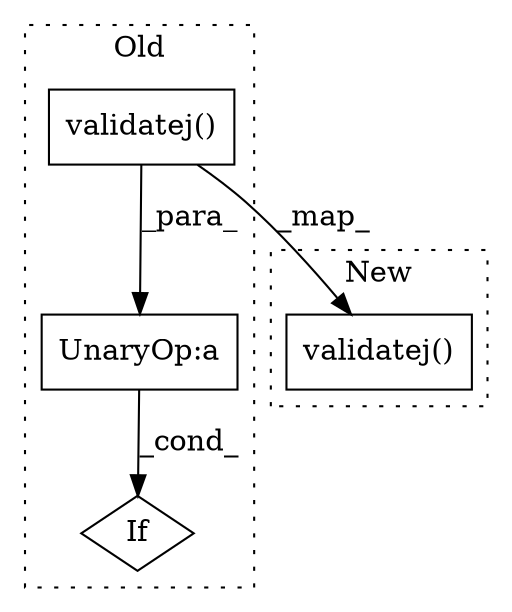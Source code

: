 digraph G {
subgraph cluster0 {
1 [label="validatej()" a="75" s="4237,4268" l="30,44" shape="box"];
3 [label="If" a="96" s="4230" l="3" shape="diamond"];
4 [label="UnaryOp:a" a="61" s="4233" l="79" shape="box"];
label = "Old";
style="dotted";
}
subgraph cluster1 {
2 [label="validatej()" a="75" s="3924,3942" l="17,22" shape="box"];
label = "New";
style="dotted";
}
1 -> 4 [label="_para_"];
1 -> 2 [label="_map_"];
4 -> 3 [label="_cond_"];
}